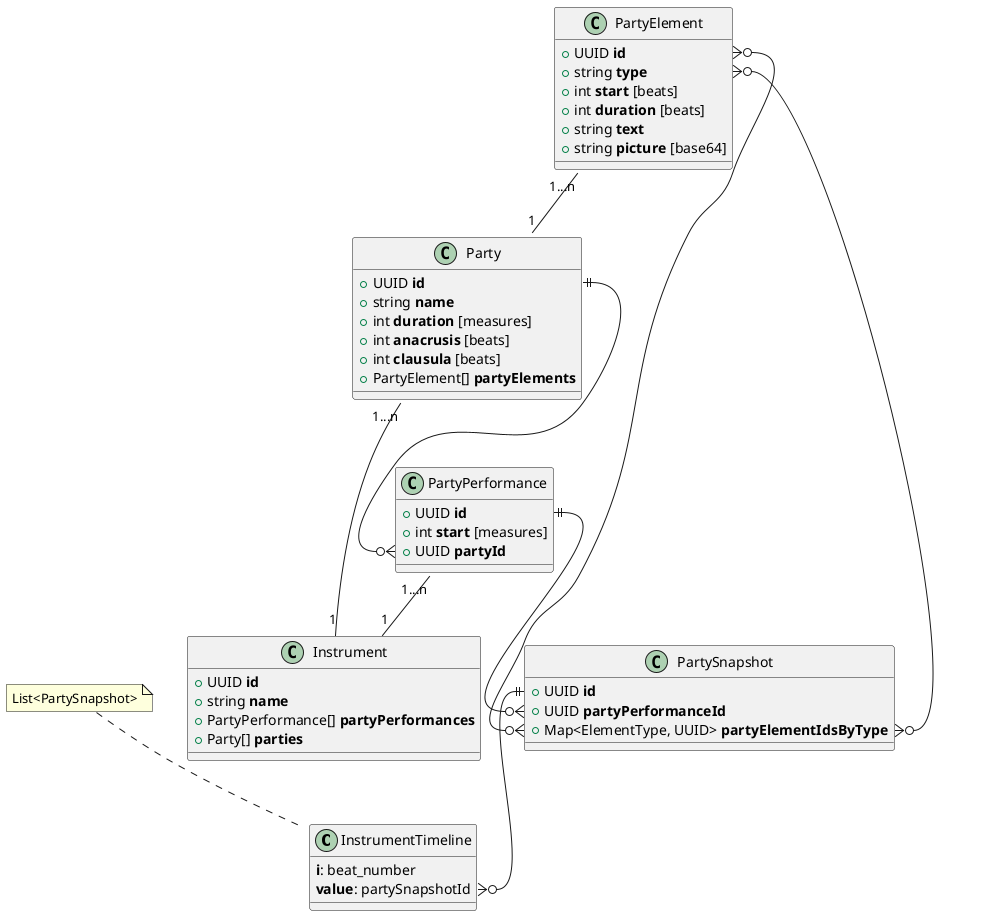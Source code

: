 @startuml

class InstrumentTimeline {
    <b>i</b>: beat_number
    <b>value</b>: partySnapshotId
}
note top {
List<PartySnapshot>
}

class PartySnapshot{
    + UUID <b>id
    + UUID <b>partyPerformanceId
    + Map<ElementType, UUID> <b>partyElementIdsByType
}

class Instrument {
    + UUID <b>id
    + string <b>name
    + PartyPerformance[] <b>partyPerformances
    + Party[] <b>parties
}

class Party {
    + UUID <b>id
    + string <b>name
    + int <b>duration</b> [measures]
    + int <b>anacrusis</b> [beats]
    + int <b>clausula</b> [beats]
    + PartyElement[] <b>partyElements
}

class PartyPerformance {
    + UUID <b>id
    + int <b>start</b> [measures]
    + UUID <b>partyId
}

class PartyElement {
    + UUID <b>id
    + string <b>type
    + int <b>start</b> [beats]
    + int <b>duration</b> [beats]
    + string <b>text</b>
    + string <b>picture</b> [base64]
}


Party "1...n" -- "1" Instrument
PartyElement "1...n" -- "1" Party
PartyPerformance "1...n" -- "1" Instrument
'PartPerformance::partyId }o---||  Party::id
Party::id ||--o{ PartyPerformance::partyId
PartySnapshot::id ||--o{ InstrumentTimeline::value
PartyPerformance::id ||--o{ PartySnapshot::partyPerformanceId
PartyElement::id }o--o{ PartySnapshot::partyElementIds
PartyElement::type }o--o{ PartySnapshot::partyElementIds

@enduml
